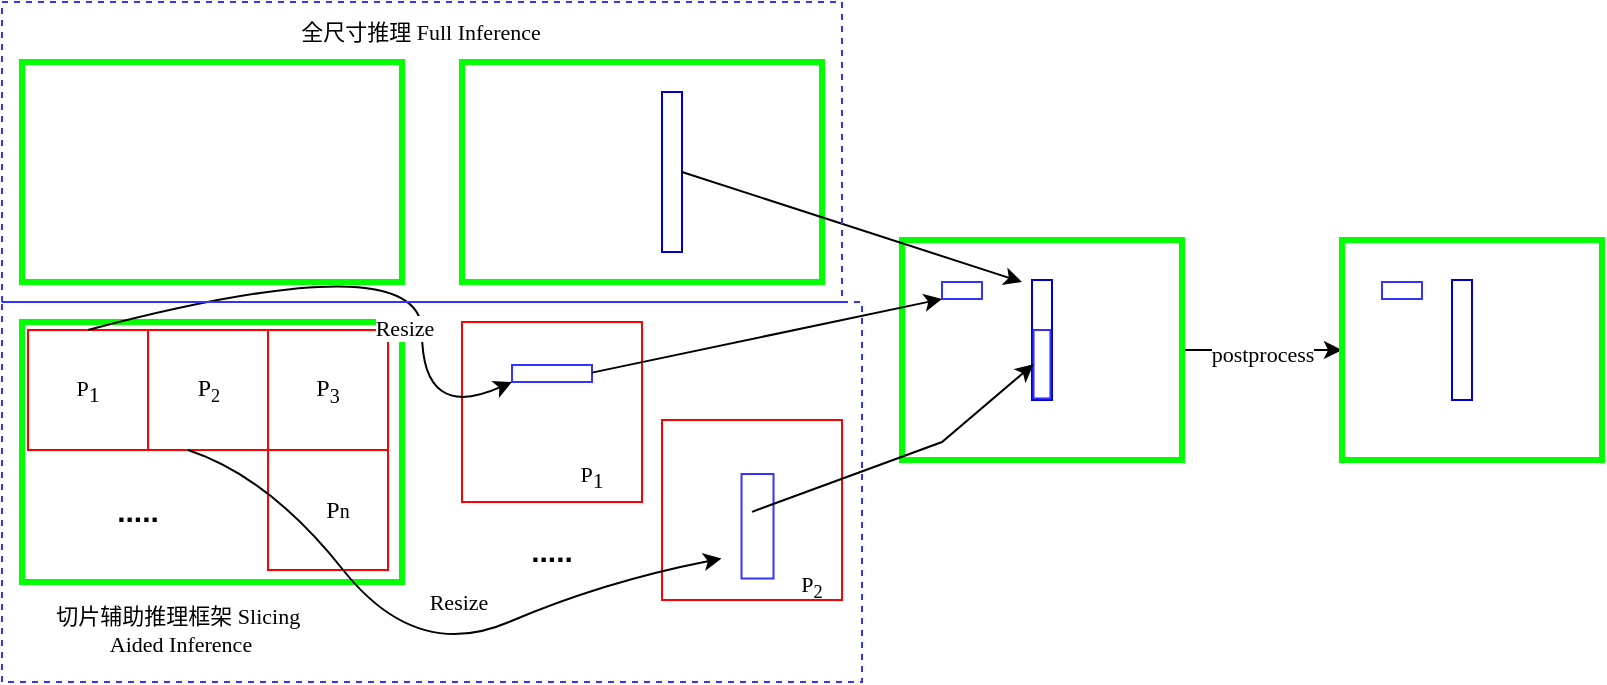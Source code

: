 <mxfile version="20.1.1" type="github">
  <diagram id="DrnEyP8uzaj-RsVNbWX1" name="Page-1">
    <mxGraphModel dx="716" dy="397" grid="1" gridSize="10" guides="1" tooltips="1" connect="1" arrows="1" fold="1" page="1" pageScale="1" pageWidth="827" pageHeight="1169" math="1" shadow="0">
      <root>
        <mxCell id="0" />
        <mxCell id="1" parent="0" />
        <mxCell id="FuDXW2LtVH0RufSL3Sr8-2" value="" style="rounded=0;whiteSpace=wrap;html=1;strokeColor=#00FF00;strokeWidth=3;" vertex="1" parent="1">
          <mxGeometry x="290" y="210" width="180" height="110" as="geometry" />
        </mxCell>
        <mxCell id="FuDXW2LtVH0RufSL3Sr8-1" value="" style="rounded=0;whiteSpace=wrap;html=1;strokeColor=#00FF00;strokeWidth=3;" vertex="1" parent="1">
          <mxGeometry x="70" y="210" width="190" height="110" as="geometry" />
        </mxCell>
        <mxCell id="FuDXW2LtVH0RufSL3Sr8-3" value="" style="rounded=0;whiteSpace=wrap;html=1;strokeColor=#00FF00;strokeWidth=3;" vertex="1" parent="1">
          <mxGeometry x="70" y="340" width="190" height="130" as="geometry" />
        </mxCell>
        <mxCell id="FuDXW2LtVH0RufSL3Sr8-5" value="" style="rounded=0;whiteSpace=wrap;html=1;rotation=-90;strokeColor=#0000CC;" vertex="1" parent="1">
          <mxGeometry x="355" y="260" width="80" height="10" as="geometry" />
        </mxCell>
        <mxCell id="FuDXW2LtVH0RufSL3Sr8-6" value="" style="whiteSpace=wrap;html=1;aspect=fixed;fillColor=none;strokeColor=#FF0000;" vertex="1" parent="1">
          <mxGeometry x="73" y="344" width="60" height="60" as="geometry" />
        </mxCell>
        <mxCell id="FuDXW2LtVH0RufSL3Sr8-10" value="" style="whiteSpace=wrap;html=1;aspect=fixed;fillColor=none;strokeColor=#FF0000;" vertex="1" parent="1">
          <mxGeometry x="133" y="344" width="60" height="60" as="geometry" />
        </mxCell>
        <mxCell id="FuDXW2LtVH0RufSL3Sr8-11" value="" style="whiteSpace=wrap;html=1;aspect=fixed;fillColor=none;strokeColor=#FF0000;" vertex="1" parent="1">
          <mxGeometry x="193" y="344" width="60" height="60" as="geometry" />
        </mxCell>
        <mxCell id="FuDXW2LtVH0RufSL3Sr8-12" value="" style="whiteSpace=wrap;html=1;aspect=fixed;fillColor=none;strokeColor=#FF0000;" vertex="1" parent="1">
          <mxGeometry x="193" y="404" width="60" height="60" as="geometry" />
        </mxCell>
        <mxCell id="FuDXW2LtVH0RufSL3Sr8-14" value="&lt;font style=&quot;font-size: 11px;&quot; face=&quot;Times New Roman&quot;&gt;P&lt;sub style=&quot;font-size: 11px;&quot;&gt;&lt;font style=&quot;font-size: 11px;&quot;&gt;1&lt;/font&gt;&lt;/sub&gt;&lt;/font&gt;" style="text;html=1;strokeColor=none;fillColor=none;align=center;verticalAlign=middle;whiteSpace=wrap;rounded=0;" vertex="1" parent="1">
          <mxGeometry x="88" y="366.5" width="30" height="15" as="geometry" />
        </mxCell>
        <mxCell id="FuDXW2LtVH0RufSL3Sr8-16" value="&lt;b&gt;&lt;font style=&quot;font-size: 15px;&quot;&gt;.....&lt;/font&gt;&lt;/b&gt;" style="text;html=1;strokeColor=none;fillColor=none;align=center;verticalAlign=middle;whiteSpace=wrap;rounded=0;" vertex="1" parent="1">
          <mxGeometry x="103" y="424" width="50" height="20" as="geometry" />
        </mxCell>
        <mxCell id="FuDXW2LtVH0RufSL3Sr8-17" value="&lt;font face=&quot;Times New Roman&quot;&gt;P&lt;sub&gt;3&lt;/sub&gt;&lt;/font&gt;" style="text;html=1;strokeColor=none;fillColor=none;align=center;verticalAlign=middle;whiteSpace=wrap;rounded=0;" vertex="1" parent="1">
          <mxGeometry x="208" y="361.5" width="30" height="25" as="geometry" />
        </mxCell>
        <mxCell id="FuDXW2LtVH0RufSL3Sr8-18" value="&lt;span style=&quot;font-family: &amp;quot;Times New Roman&amp;quot;;&quot;&gt;P&lt;span style=&quot;font-size: 10px;&quot;&gt;n&lt;/span&gt;&lt;/span&gt;" style="text;html=1;strokeColor=none;fillColor=none;align=center;verticalAlign=middle;whiteSpace=wrap;rounded=0;" vertex="1" parent="1">
          <mxGeometry x="213" y="421.5" width="30" height="25" as="geometry" />
        </mxCell>
        <mxCell id="FuDXW2LtVH0RufSL3Sr8-19" value="&lt;font face=&quot;Times New Roman&quot;&gt;P&lt;span style=&quot;font-size: 11px;&quot;&gt;&lt;sub&gt;2&lt;/sub&gt;&lt;/span&gt;&lt;/font&gt;" style="text;html=1;strokeColor=none;fillColor=none;align=center;verticalAlign=middle;whiteSpace=wrap;rounded=0;" vertex="1" parent="1">
          <mxGeometry x="146.75" y="361.5" width="32.5" height="25" as="geometry" />
        </mxCell>
        <mxCell id="FuDXW2LtVH0RufSL3Sr8-22" value="" style="whiteSpace=wrap;html=1;aspect=fixed;fillColor=none;strokeColor=#FF0000;" vertex="1" parent="1">
          <mxGeometry x="290" y="340" width="90" height="90" as="geometry" />
        </mxCell>
        <mxCell id="FuDXW2LtVH0RufSL3Sr8-23" value="" style="whiteSpace=wrap;html=1;aspect=fixed;fillColor=none;strokeColor=#FF0000;" vertex="1" parent="1">
          <mxGeometry x="390" y="389" width="90" height="90" as="geometry" />
        </mxCell>
        <mxCell id="FuDXW2LtVH0RufSL3Sr8-24" value="" style="rounded=0;whiteSpace=wrap;html=1;fontFamily=Times New Roman;fontSize=11;strokeColor=#3333FF;strokeWidth=1;fillColor=none;" vertex="1" parent="1">
          <mxGeometry x="315" y="361.5" width="40" height="8.5" as="geometry" />
        </mxCell>
        <mxCell id="FuDXW2LtVH0RufSL3Sr8-25" value="" style="rounded=0;whiteSpace=wrap;html=1;fontFamily=Times New Roman;fontSize=11;strokeColor=#3333FF;strokeWidth=1;fillColor=none;rotation=-90;" vertex="1" parent="1">
          <mxGeometry x="411.63" y="434.13" width="52.25" height="16" as="geometry" />
        </mxCell>
        <mxCell id="FuDXW2LtVH0RufSL3Sr8-26" value="" style="curved=1;endArrow=classic;html=1;rounded=0;fontFamily=Times New Roman;fontSize=11;exitX=0.5;exitY=0;exitDx=0;exitDy=0;entryX=0;entryY=1;entryDx=0;entryDy=0;" edge="1" parent="1" source="FuDXW2LtVH0RufSL3Sr8-6" target="FuDXW2LtVH0RufSL3Sr8-24">
          <mxGeometry width="50" height="50" relative="1" as="geometry">
            <mxPoint x="240" y="340" as="sourcePoint" />
            <mxPoint x="290" y="290" as="targetPoint" />
            <Array as="points">
              <mxPoint x="270" y="300" />
              <mxPoint x="270" y="390" />
            </Array>
          </mxGeometry>
        </mxCell>
        <mxCell id="FuDXW2LtVH0RufSL3Sr8-30" value="Resize" style="edgeLabel;html=1;align=center;verticalAlign=middle;resizable=0;points=[];fontSize=11;fontFamily=Times New Roman;" vertex="1" connectable="0" parent="FuDXW2LtVH0RufSL3Sr8-26">
          <mxGeometry x="0.033" y="-10" relative="1" as="geometry">
            <mxPoint y="30" as="offset" />
          </mxGeometry>
        </mxCell>
        <mxCell id="FuDXW2LtVH0RufSL3Sr8-27" value="" style="curved=1;endArrow=classic;html=1;rounded=0;fontFamily=Times New Roman;fontSize=11;exitX=0.5;exitY=1;exitDx=0;exitDy=0;entryX=0.25;entryY=0;entryDx=0;entryDy=0;" edge="1" parent="1">
          <mxGeometry width="50" height="50" relative="1" as="geometry">
            <mxPoint x="153" y="404" as="sourcePoint" />
            <mxPoint x="419.75" y="458.25" as="targetPoint" />
            <Array as="points">
              <mxPoint x="193.75" y="417.5" />
              <mxPoint x="267" y="510" />
              <mxPoint x="360" y="470" />
            </Array>
          </mxGeometry>
        </mxCell>
        <mxCell id="FuDXW2LtVH0RufSL3Sr8-31" value="Resize" style="edgeLabel;html=1;align=center;verticalAlign=middle;resizable=0;points=[];fontSize=11;fontFamily=Times New Roman;" vertex="1" connectable="0" parent="FuDXW2LtVH0RufSL3Sr8-27">
          <mxGeometry x="-0.353" y="-1" relative="1" as="geometry">
            <mxPoint x="57" y="13" as="offset" />
          </mxGeometry>
        </mxCell>
        <mxCell id="FuDXW2LtVH0RufSL3Sr8-28" value="&lt;font style=&quot;font-size: 11px;&quot; face=&quot;Times New Roman&quot;&gt;P&lt;sub style=&quot;font-size: 11px;&quot;&gt;&lt;font style=&quot;font-size: 11px;&quot;&gt;1&lt;/font&gt;&lt;/sub&gt;&lt;/font&gt;" style="text;html=1;strokeColor=none;fillColor=none;align=center;verticalAlign=middle;whiteSpace=wrap;rounded=0;" vertex="1" parent="1">
          <mxGeometry x="340" y="409" width="30" height="15" as="geometry" />
        </mxCell>
        <mxCell id="FuDXW2LtVH0RufSL3Sr8-29" value="&lt;font style=&quot;font-size: 11px;&quot; face=&quot;Times New Roman&quot;&gt;P&lt;sub&gt;2&lt;/sub&gt;&lt;/font&gt;" style="text;html=1;strokeColor=none;fillColor=none;align=center;verticalAlign=middle;whiteSpace=wrap;rounded=0;" vertex="1" parent="1">
          <mxGeometry x="450" y="464" width="30" height="15" as="geometry" />
        </mxCell>
        <mxCell id="FuDXW2LtVH0RufSL3Sr8-48" value="&lt;font style=&quot;font-size: 11px;&quot;&gt;postprocess&lt;/font&gt;" style="edgeStyle=orthogonalEdgeStyle;rounded=0;orthogonalLoop=1;jettySize=auto;html=1;exitX=1;exitY=0.5;exitDx=0;exitDy=0;fontFamily=Times New Roman;fontSize=15;entryX=0;entryY=0.5;entryDx=0;entryDy=0;" edge="1" parent="1" source="FuDXW2LtVH0RufSL3Sr8-34" target="FuDXW2LtVH0RufSL3Sr8-43">
          <mxGeometry relative="1" as="geometry">
            <mxPoint x="710" y="354.034" as="targetPoint" />
          </mxGeometry>
        </mxCell>
        <mxCell id="FuDXW2LtVH0RufSL3Sr8-34" value="" style="rounded=0;whiteSpace=wrap;html=1;strokeColor=#00FF00;strokeWidth=3;" vertex="1" parent="1">
          <mxGeometry x="510" y="299" width="140" height="110" as="geometry" />
        </mxCell>
        <mxCell id="FuDXW2LtVH0RufSL3Sr8-33" value="&lt;b&gt;&lt;font style=&quot;font-size: 15px;&quot;&gt;.....&lt;/font&gt;&lt;/b&gt;" style="text;html=1;strokeColor=none;fillColor=none;align=center;verticalAlign=middle;whiteSpace=wrap;rounded=0;" vertex="1" parent="1">
          <mxGeometry x="310" y="444" width="50" height="20" as="geometry" />
        </mxCell>
        <mxCell id="FuDXW2LtVH0RufSL3Sr8-36" value="" style="rounded=0;whiteSpace=wrap;html=1;fontFamily=Times New Roman;fontSize=11;strokeColor=#3333FF;strokeWidth=1;fillColor=none;" vertex="1" parent="1">
          <mxGeometry x="530" y="320" width="20" height="8.5" as="geometry" />
        </mxCell>
        <mxCell id="FuDXW2LtVH0RufSL3Sr8-37" value="" style="rounded=0;whiteSpace=wrap;html=1;rotation=-90;strokeColor=#0000CC;" vertex="1" parent="1">
          <mxGeometry x="550" y="344" width="60" height="10" as="geometry" />
        </mxCell>
        <mxCell id="FuDXW2LtVH0RufSL3Sr8-38" value="" style="rounded=0;whiteSpace=wrap;html=1;fontFamily=Times New Roman;fontSize=11;strokeColor=#3333FF;strokeWidth=1;fillColor=none;rotation=-90;" vertex="1" parent="1">
          <mxGeometry x="562.89" y="356.89" width="34.21" height="8.43" as="geometry" />
        </mxCell>
        <mxCell id="FuDXW2LtVH0RufSL3Sr8-40" value="" style="endArrow=classic;html=1;rounded=0;fontFamily=Times New Roman;fontSize=15;exitX=0.5;exitY=1;exitDx=0;exitDy=0;" edge="1" parent="1" source="FuDXW2LtVH0RufSL3Sr8-5">
          <mxGeometry width="50" height="50" relative="1" as="geometry">
            <mxPoint x="480" y="320" as="sourcePoint" />
            <mxPoint x="570" y="320" as="targetPoint" />
          </mxGeometry>
        </mxCell>
        <mxCell id="FuDXW2LtVH0RufSL3Sr8-41" value="" style="endArrow=classic;html=1;rounded=0;fontFamily=Times New Roman;fontSize=15;exitX=0.5;exitY=1;exitDx=0;exitDy=0;entryX=0;entryY=1;entryDx=0;entryDy=0;" edge="1" parent="1" target="FuDXW2LtVH0RufSL3Sr8-36">
          <mxGeometry width="50" height="50" relative="1" as="geometry">
            <mxPoint x="355" y="365.32" as="sourcePoint" />
            <mxPoint x="525" y="420.32" as="targetPoint" />
          </mxGeometry>
        </mxCell>
        <mxCell id="FuDXW2LtVH0RufSL3Sr8-42" value="" style="endArrow=classic;html=1;rounded=0;fontFamily=Times New Roman;fontSize=15;exitX=0.5;exitY=1;exitDx=0;exitDy=0;entryX=0.5;entryY=0;entryDx=0;entryDy=0;" edge="1" parent="1" target="FuDXW2LtVH0RufSL3Sr8-38">
          <mxGeometry width="50" height="50" relative="1" as="geometry">
            <mxPoint x="435" y="434.91" as="sourcePoint" />
            <mxPoint x="610" y="398.09" as="targetPoint" />
            <Array as="points">
              <mxPoint x="530" y="400" />
            </Array>
          </mxGeometry>
        </mxCell>
        <mxCell id="FuDXW2LtVH0RufSL3Sr8-49" value="" style="rounded=0;whiteSpace=wrap;html=1;fontFamily=Times New Roman;fontSize=11;strokeColor=#3333FF;strokeWidth=1;fillColor=none;dashed=1;" vertex="1" parent="1">
          <mxGeometry x="60" y="180" width="420" height="150" as="geometry" />
        </mxCell>
        <mxCell id="FuDXW2LtVH0RufSL3Sr8-47" value="" style="group" vertex="1" connectable="0" parent="1">
          <mxGeometry x="730" y="299" width="130" height="110" as="geometry" />
        </mxCell>
        <mxCell id="FuDXW2LtVH0RufSL3Sr8-43" value="" style="rounded=0;whiteSpace=wrap;html=1;strokeColor=#00FF00;strokeWidth=3;" vertex="1" parent="FuDXW2LtVH0RufSL3Sr8-47">
          <mxGeometry width="130" height="110" as="geometry" />
        </mxCell>
        <mxCell id="FuDXW2LtVH0RufSL3Sr8-44" value="" style="rounded=0;whiteSpace=wrap;html=1;fontFamily=Times New Roman;fontSize=11;strokeColor=#3333FF;strokeWidth=1;fillColor=none;" vertex="1" parent="FuDXW2LtVH0RufSL3Sr8-47">
          <mxGeometry x="20" y="21" width="20" height="8.5" as="geometry" />
        </mxCell>
        <mxCell id="FuDXW2LtVH0RufSL3Sr8-46" value="" style="rounded=0;whiteSpace=wrap;html=1;rotation=-90;strokeColor=#0000CC;" vertex="1" parent="FuDXW2LtVH0RufSL3Sr8-47">
          <mxGeometry x="30" y="45" width="60" height="10" as="geometry" />
        </mxCell>
        <mxCell id="FuDXW2LtVH0RufSL3Sr8-50" value="全尺寸推理 Full Inference" style="text;html=1;strokeColor=none;fillColor=none;align=center;verticalAlign=middle;whiteSpace=wrap;rounded=0;dashed=1;fontFamily=Times New Roman;fontSize=11;" vertex="1" parent="1">
          <mxGeometry x="193" y="180" width="153.25" height="30" as="geometry" />
        </mxCell>
        <mxCell id="FuDXW2LtVH0RufSL3Sr8-51" value="" style="rounded=0;whiteSpace=wrap;html=1;fontFamily=Times New Roman;fontSize=11;strokeColor=#3333FF;strokeWidth=1;fillColor=none;dashed=1;" vertex="1" parent="1">
          <mxGeometry x="60" y="330" width="430" height="190" as="geometry" />
        </mxCell>
        <mxCell id="FuDXW2LtVH0RufSL3Sr8-53" value="切片辅助推理框架 Slicing&amp;nbsp; Aided Inference" style="text;html=1;strokeColor=none;fillColor=none;align=center;verticalAlign=middle;whiteSpace=wrap;rounded=0;dashed=1;fontFamily=Times New Roman;fontSize=11;" vertex="1" parent="1">
          <mxGeometry x="73" y="479" width="153.25" height="30" as="geometry" />
        </mxCell>
      </root>
    </mxGraphModel>
  </diagram>
</mxfile>

